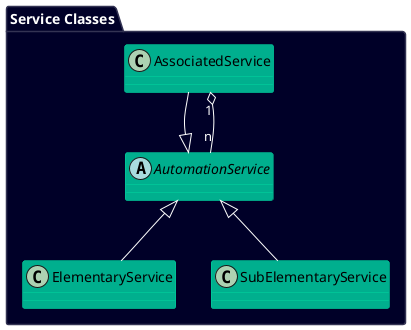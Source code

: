 @startuml ServiceClasses


skinparam note {
BackgroundColor 66667e
BorderColor 333353
}

skinparam class {
BackgroundColor 00af8e
BorderColor 00d7a0
ArrowColor white
ArrowFontColor white
}

skinparam package {
    BackgroundColor 000028
    FontColor white
    BorderColor 333353
}

package "Service Classes" {

abstract class AutomationService
class AssociatedService
class ElementaryService
class SubElementaryService

AutomationService <|-up- AssociatedService
AutomationService <|-down- ElementaryService
AutomationService <|-down- SubElementaryService

AutomationService "n" -down-o "1" AssociatedService

}

@enduml